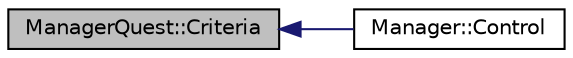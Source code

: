 digraph "ManagerQuest::Criteria"
{
  bgcolor="transparent";
  edge [fontname="Helvetica",fontsize="10",labelfontname="Helvetica",labelfontsize="10"];
  node [fontname="Helvetica",fontsize="10",shape=record];
  rankdir="LR";
  Node1 [label="ManagerQuest::Criteria",height=0.2,width=0.4,color="black", fillcolor="grey75", style="filled", fontcolor="black"];
  Node1 -> Node2 [dir="back",color="midnightblue",fontsize="10",style="solid",fontname="Helvetica"];
  Node2 [label="Manager::Control",height=0.2,width=0.4,color="black",URL="$classManager.html#aa23a22bfd454e602d39588a6b6b23224",tooltip="Manager Control. "];
}
